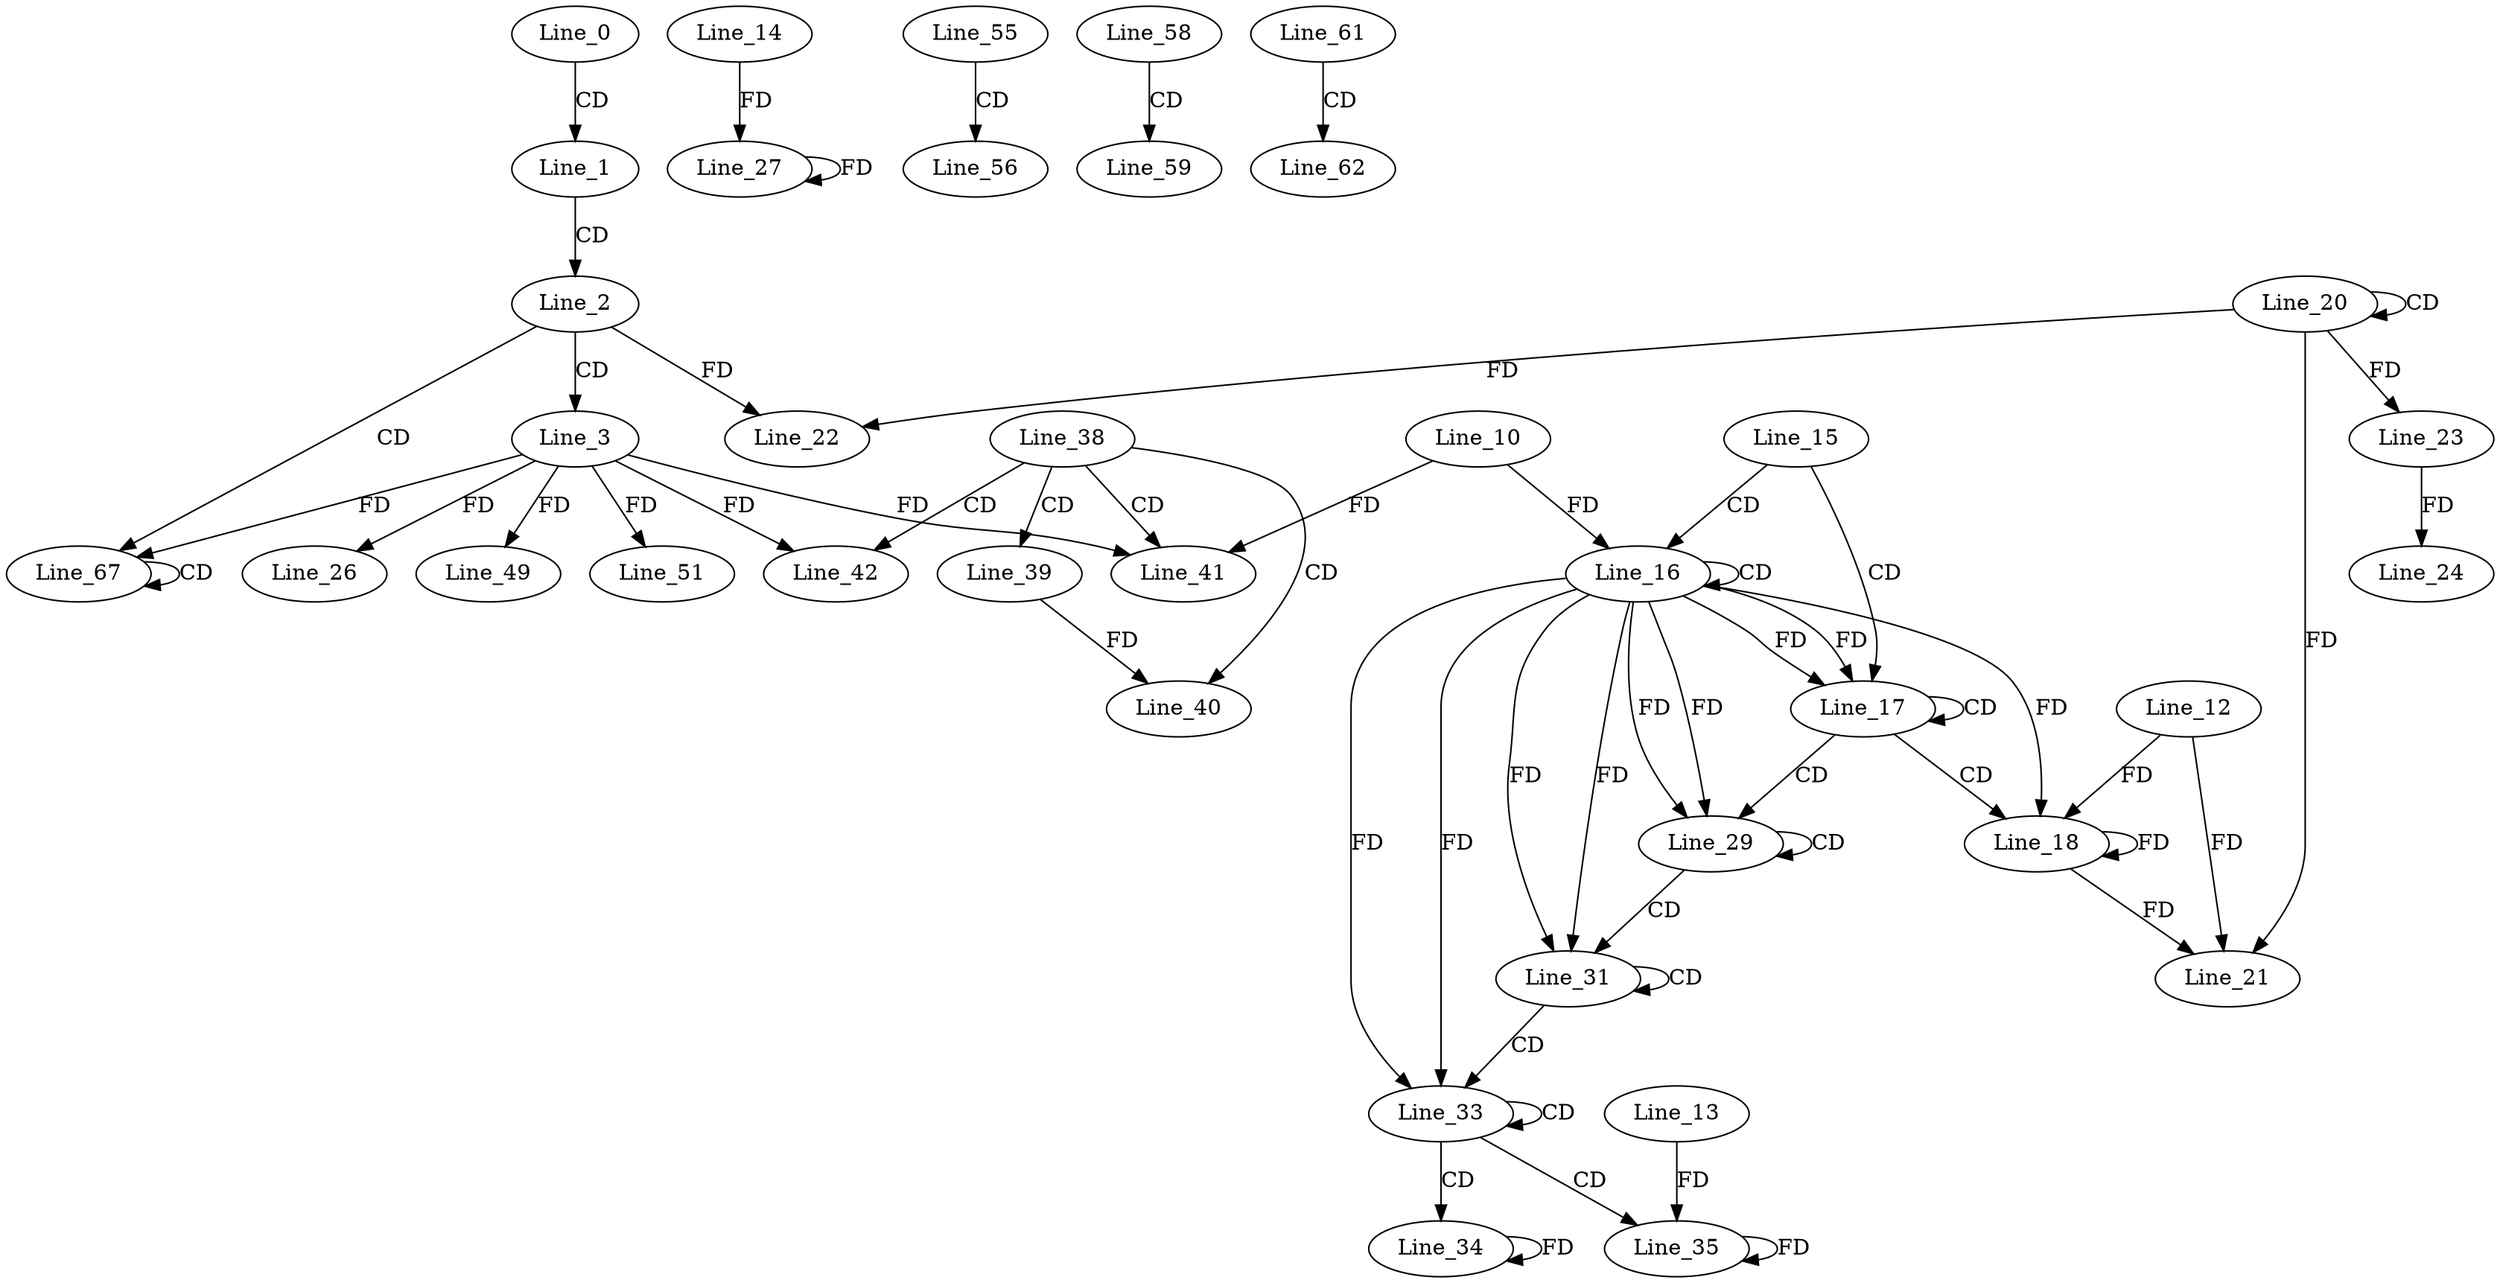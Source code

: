digraph G {
  Line_0;
  Line_1;
  Line_2;
  Line_3;
  Line_15;
  Line_16;
  Line_16;
  Line_10;
  Line_17;
  Line_17;
  Line_18;
  Line_12;
  Line_18;
  Line_18;
  Line_20;
  Line_20;
  Line_21;
  Line_21;
  Line_22;
  Line_22;
  Line_23;
  Line_23;
  Line_24;
  Line_26;
  Line_27;
  Line_14;
  Line_29;
  Line_29;
  Line_31;
  Line_31;
  Line_33;
  Line_33;
  Line_34;
  Line_35;
  Line_13;
  Line_38;
  Line_39;
  Line_40;
  Line_40;
  Line_41;
  Line_42;
  Line_42;
  Line_49;
  Line_51;
  Line_55;
  Line_56;
  Line_58;
  Line_59;
  Line_61;
  Line_62;
  Line_67;
  Line_67;
  Line_0 -> Line_1 [ label="CD" ];
  Line_1 -> Line_2 [ label="CD" ];
  Line_2 -> Line_3 [ label="CD" ];
  Line_15 -> Line_16 [ label="CD" ];
  Line_16 -> Line_16 [ label="CD" ];
  Line_10 -> Line_16 [ label="FD" ];
  Line_15 -> Line_17 [ label="CD" ];
  Line_16 -> Line_17 [ label="FD" ];
  Line_17 -> Line_17 [ label="CD" ];
  Line_16 -> Line_17 [ label="FD" ];
  Line_17 -> Line_18 [ label="CD" ];
  Line_18 -> Line_18 [ label="FD" ];
  Line_12 -> Line_18 [ label="FD" ];
  Line_16 -> Line_18 [ label="FD" ];
  Line_20 -> Line_20 [ label="CD" ];
  Line_20 -> Line_21 [ label="FD" ];
  Line_18 -> Line_21 [ label="FD" ];
  Line_12 -> Line_21 [ label="FD" ];
  Line_20 -> Line_22 [ label="FD" ];
  Line_2 -> Line_22 [ label="FD" ];
  Line_20 -> Line_23 [ label="FD" ];
  Line_23 -> Line_24 [ label="FD" ];
  Line_3 -> Line_26 [ label="FD" ];
  Line_27 -> Line_27 [ label="FD" ];
  Line_14 -> Line_27 [ label="FD" ];
  Line_17 -> Line_29 [ label="CD" ];
  Line_16 -> Line_29 [ label="FD" ];
  Line_29 -> Line_29 [ label="CD" ];
  Line_16 -> Line_29 [ label="FD" ];
  Line_29 -> Line_31 [ label="CD" ];
  Line_16 -> Line_31 [ label="FD" ];
  Line_31 -> Line_31 [ label="CD" ];
  Line_16 -> Line_31 [ label="FD" ];
  Line_31 -> Line_33 [ label="CD" ];
  Line_16 -> Line_33 [ label="FD" ];
  Line_33 -> Line_33 [ label="CD" ];
  Line_16 -> Line_33 [ label="FD" ];
  Line_33 -> Line_34 [ label="CD" ];
  Line_34 -> Line_34 [ label="FD" ];
  Line_33 -> Line_35 [ label="CD" ];
  Line_35 -> Line_35 [ label="FD" ];
  Line_13 -> Line_35 [ label="FD" ];
  Line_38 -> Line_39 [ label="CD" ];
  Line_38 -> Line_40 [ label="CD" ];
  Line_39 -> Line_40 [ label="FD" ];
  Line_38 -> Line_41 [ label="CD" ];
  Line_10 -> Line_41 [ label="FD" ];
  Line_3 -> Line_41 [ label="FD" ];
  Line_38 -> Line_42 [ label="CD" ];
  Line_3 -> Line_42 [ label="FD" ];
  Line_3 -> Line_49 [ label="FD" ];
  Line_3 -> Line_51 [ label="FD" ];
  Line_55 -> Line_56 [ label="CD" ];
  Line_58 -> Line_59 [ label="CD" ];
  Line_61 -> Line_62 [ label="CD" ];
  Line_2 -> Line_67 [ label="CD" ];
  Line_67 -> Line_67 [ label="CD" ];
  Line_3 -> Line_67 [ label="FD" ];
}
